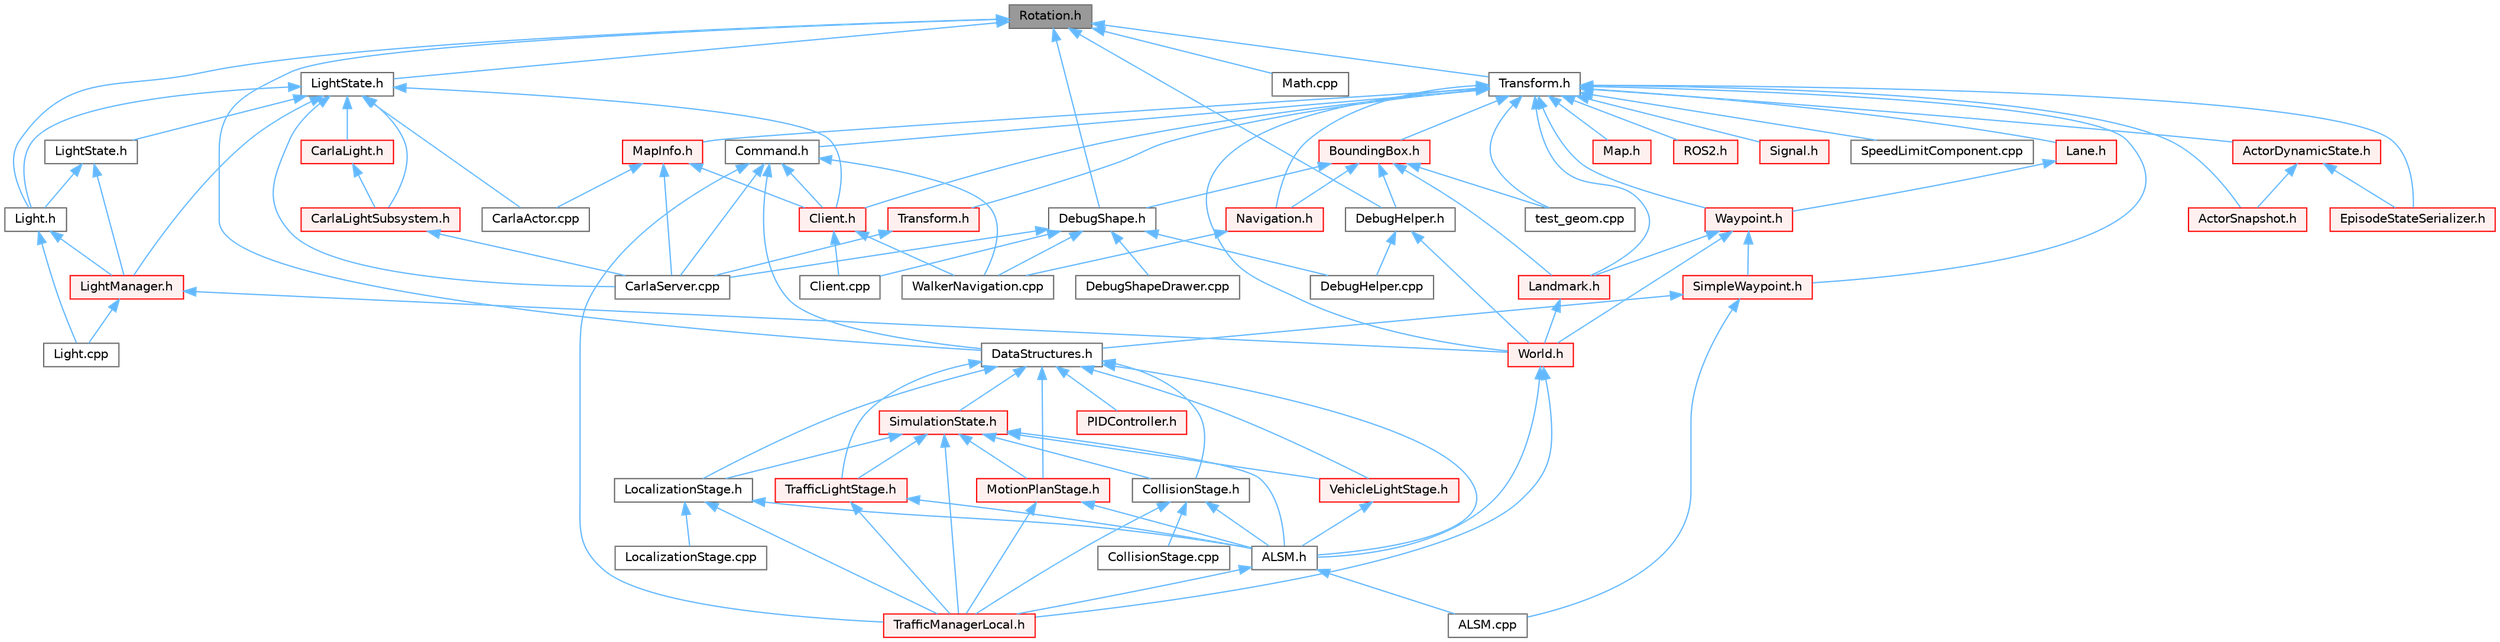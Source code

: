 digraph "Rotation.h"
{
 // INTERACTIVE_SVG=YES
 // LATEX_PDF_SIZE
  bgcolor="transparent";
  edge [fontname=Helvetica,fontsize=10,labelfontname=Helvetica,labelfontsize=10];
  node [fontname=Helvetica,fontsize=10,shape=box,height=0.2,width=0.4];
  Node1 [id="Node000001",label="Rotation.h",height=0.2,width=0.4,color="gray40", fillcolor="grey60", style="filled", fontcolor="black",tooltip=" "];
  Node1 -> Node2 [id="edge1_Node000001_Node000002",dir="back",color="steelblue1",style="solid",tooltip=" "];
  Node2 [id="Node000002",label="DataStructures.h",height=0.2,width=0.4,color="grey40", fillcolor="white", style="filled",URL="$d0/d49/DataStructures_8h.html",tooltip=" "];
  Node2 -> Node3 [id="edge2_Node000002_Node000003",dir="back",color="steelblue1",style="solid",tooltip=" "];
  Node3 [id="Node000003",label="ALSM.h",height=0.2,width=0.4,color="grey40", fillcolor="white", style="filled",URL="$dc/d2c/ALSM_8h.html",tooltip=" "];
  Node3 -> Node4 [id="edge3_Node000003_Node000004",dir="back",color="steelblue1",style="solid",tooltip=" "];
  Node4 [id="Node000004",label="ALSM.cpp",height=0.2,width=0.4,color="grey40", fillcolor="white", style="filled",URL="$d9/da8/ALSM_8cpp.html",tooltip=" "];
  Node3 -> Node5 [id="edge4_Node000003_Node000005",dir="back",color="steelblue1",style="solid",tooltip=" "];
  Node5 [id="Node000005",label="TrafficManagerLocal.h",height=0.2,width=0.4,color="red", fillcolor="#FFF0F0", style="filled",URL="$db/ddf/TrafficManagerLocal_8h.html",tooltip=" "];
  Node2 -> Node8 [id="edge5_Node000002_Node000008",dir="back",color="steelblue1",style="solid",tooltip=" "];
  Node8 [id="Node000008",label="CollisionStage.h",height=0.2,width=0.4,color="grey40", fillcolor="white", style="filled",URL="$da/d67/CollisionStage_8h.html",tooltip=" "];
  Node8 -> Node3 [id="edge6_Node000008_Node000003",dir="back",color="steelblue1",style="solid",tooltip=" "];
  Node8 -> Node9 [id="edge7_Node000008_Node000009",dir="back",color="steelblue1",style="solid",tooltip=" "];
  Node9 [id="Node000009",label="CollisionStage.cpp",height=0.2,width=0.4,color="grey40", fillcolor="white", style="filled",URL="$db/da2/CollisionStage_8cpp.html",tooltip=" "];
  Node8 -> Node5 [id="edge8_Node000008_Node000005",dir="back",color="steelblue1",style="solid",tooltip=" "];
  Node2 -> Node10 [id="edge9_Node000002_Node000010",dir="back",color="steelblue1",style="solid",tooltip=" "];
  Node10 [id="Node000010",label="LocalizationStage.h",height=0.2,width=0.4,color="grey40", fillcolor="white", style="filled",URL="$d9/df4/LocalizationStage_8h.html",tooltip=" "];
  Node10 -> Node3 [id="edge10_Node000010_Node000003",dir="back",color="steelblue1",style="solid",tooltip=" "];
  Node10 -> Node11 [id="edge11_Node000010_Node000011",dir="back",color="steelblue1",style="solid",tooltip=" "];
  Node11 [id="Node000011",label="LocalizationStage.cpp",height=0.2,width=0.4,color="grey40", fillcolor="white", style="filled",URL="$df/dd3/LocalizationStage_8cpp.html",tooltip=" "];
  Node10 -> Node5 [id="edge12_Node000010_Node000005",dir="back",color="steelblue1",style="solid",tooltip=" "];
  Node2 -> Node12 [id="edge13_Node000002_Node000012",dir="back",color="steelblue1",style="solid",tooltip=" "];
  Node12 [id="Node000012",label="MotionPlanStage.h",height=0.2,width=0.4,color="red", fillcolor="#FFF0F0", style="filled",URL="$d3/d00/MotionPlanStage_8h.html",tooltip=" "];
  Node12 -> Node3 [id="edge14_Node000012_Node000003",dir="back",color="steelblue1",style="solid",tooltip=" "];
  Node12 -> Node5 [id="edge15_Node000012_Node000005",dir="back",color="steelblue1",style="solid",tooltip=" "];
  Node2 -> Node14 [id="edge16_Node000002_Node000014",dir="back",color="steelblue1",style="solid",tooltip=" "];
  Node14 [id="Node000014",label="PIDController.h",height=0.2,width=0.4,color="red", fillcolor="#FFF0F0", style="filled",URL="$dc/d75/PIDController_8h.html",tooltip=" "];
  Node2 -> Node15 [id="edge17_Node000002_Node000015",dir="back",color="steelblue1",style="solid",tooltip=" "];
  Node15 [id="Node000015",label="SimulationState.h",height=0.2,width=0.4,color="red", fillcolor="#FFF0F0", style="filled",URL="$d5/d3b/SimulationState_8h.html",tooltip=" "];
  Node15 -> Node3 [id="edge18_Node000015_Node000003",dir="back",color="steelblue1",style="solid",tooltip=" "];
  Node15 -> Node8 [id="edge19_Node000015_Node000008",dir="back",color="steelblue1",style="solid",tooltip=" "];
  Node15 -> Node10 [id="edge20_Node000015_Node000010",dir="back",color="steelblue1",style="solid",tooltip=" "];
  Node15 -> Node12 [id="edge21_Node000015_Node000012",dir="back",color="steelblue1",style="solid",tooltip=" "];
  Node15 -> Node17 [id="edge22_Node000015_Node000017",dir="back",color="steelblue1",style="solid",tooltip=" "];
  Node17 [id="Node000017",label="TrafficLightStage.h",height=0.2,width=0.4,color="red", fillcolor="#FFF0F0", style="filled",URL="$d4/d12/TrafficLightStage_8h.html",tooltip=" "];
  Node17 -> Node3 [id="edge23_Node000017_Node000003",dir="back",color="steelblue1",style="solid",tooltip=" "];
  Node17 -> Node5 [id="edge24_Node000017_Node000005",dir="back",color="steelblue1",style="solid",tooltip=" "];
  Node15 -> Node5 [id="edge25_Node000015_Node000005",dir="back",color="steelblue1",style="solid",tooltip=" "];
  Node15 -> Node19 [id="edge26_Node000015_Node000019",dir="back",color="steelblue1",style="solid",tooltip=" "];
  Node19 [id="Node000019",label="VehicleLightStage.h",height=0.2,width=0.4,color="red", fillcolor="#FFF0F0", style="filled",URL="$d1/dc1/VehicleLightStage_8h.html",tooltip=" "];
  Node19 -> Node3 [id="edge27_Node000019_Node000003",dir="back",color="steelblue1",style="solid",tooltip=" "];
  Node2 -> Node17 [id="edge28_Node000002_Node000017",dir="back",color="steelblue1",style="solid",tooltip=" "];
  Node2 -> Node19 [id="edge29_Node000002_Node000019",dir="back",color="steelblue1",style="solid",tooltip=" "];
  Node1 -> Node21 [id="edge30_Node000001_Node000021",dir="back",color="steelblue1",style="solid",tooltip=" "];
  Node21 [id="Node000021",label="DebugHelper.h",height=0.2,width=0.4,color="grey40", fillcolor="white", style="filled",URL="$d1/dbe/DebugHelper_8h.html",tooltip=" "];
  Node21 -> Node22 [id="edge31_Node000021_Node000022",dir="back",color="steelblue1",style="solid",tooltip=" "];
  Node22 [id="Node000022",label="DebugHelper.cpp",height=0.2,width=0.4,color="grey40", fillcolor="white", style="filled",URL="$d2/d01/DebugHelper_8cpp.html",tooltip=" "];
  Node21 -> Node23 [id="edge32_Node000021_Node000023",dir="back",color="steelblue1",style="solid",tooltip=" "];
  Node23 [id="Node000023",label="World.h",height=0.2,width=0.4,color="red", fillcolor="#FFF0F0", style="filled",URL="$dd/d5b/World_8h.html",tooltip=" "];
  Node23 -> Node3 [id="edge33_Node000023_Node000003",dir="back",color="steelblue1",style="solid",tooltip=" "];
  Node23 -> Node5 [id="edge34_Node000023_Node000005",dir="back",color="steelblue1",style="solid",tooltip=" "];
  Node1 -> Node85 [id="edge35_Node000001_Node000085",dir="back",color="steelblue1",style="solid",tooltip=" "];
  Node85 [id="Node000085",label="DebugShape.h",height=0.2,width=0.4,color="grey40", fillcolor="white", style="filled",URL="$dd/dd3/DebugShape_8h.html",tooltip=" "];
  Node85 -> Node86 [id="edge36_Node000085_Node000086",dir="back",color="steelblue1",style="solid",tooltip=" "];
  Node86 [id="Node000086",label="CarlaServer.cpp",height=0.2,width=0.4,color="grey40", fillcolor="white", style="filled",URL="$db/d6c/CarlaServer_8cpp.html",tooltip=" "];
  Node85 -> Node87 [id="edge37_Node000085_Node000087",dir="back",color="steelblue1",style="solid",tooltip=" "];
  Node87 [id="Node000087",label="Client.cpp",height=0.2,width=0.4,color="grey40", fillcolor="white", style="filled",URL="$dc/d4a/client_2detail_2Client_8cpp.html",tooltip=" "];
  Node85 -> Node22 [id="edge38_Node000085_Node000022",dir="back",color="steelblue1",style="solid",tooltip=" "];
  Node85 -> Node88 [id="edge39_Node000085_Node000088",dir="back",color="steelblue1",style="solid",tooltip=" "];
  Node88 [id="Node000088",label="DebugShapeDrawer.cpp",height=0.2,width=0.4,color="grey40", fillcolor="white", style="filled",URL="$d3/d7b/DebugShapeDrawer_8cpp.html",tooltip=" "];
  Node85 -> Node69 [id="edge40_Node000085_Node000069",dir="back",color="steelblue1",style="solid",tooltip=" "];
  Node69 [id="Node000069",label="WalkerNavigation.cpp",height=0.2,width=0.4,color="grey40", fillcolor="white", style="filled",URL="$de/d84/WalkerNavigation_8cpp.html",tooltip=" "];
  Node1 -> Node89 [id="edge41_Node000001_Node000089",dir="back",color="steelblue1",style="solid",tooltip=" "];
  Node89 [id="Node000089",label="Light.h",height=0.2,width=0.4,color="grey40", fillcolor="white", style="filled",URL="$d4/d73/Light_8h.html",tooltip=" "];
  Node89 -> Node90 [id="edge42_Node000089_Node000090",dir="back",color="steelblue1",style="solid",tooltip=" "];
  Node90 [id="Node000090",label="Light.cpp",height=0.2,width=0.4,color="grey40", fillcolor="white", style="filled",URL="$d2/d41/Light_8cpp.html",tooltip=" "];
  Node89 -> Node91 [id="edge43_Node000089_Node000091",dir="back",color="steelblue1",style="solid",tooltip=" "];
  Node91 [id="Node000091",label="LightManager.h",height=0.2,width=0.4,color="red", fillcolor="#FFF0F0", style="filled",URL="$dd/d9a/LightManager_8h.html",tooltip=" "];
  Node91 -> Node90 [id="edge44_Node000091_Node000090",dir="back",color="steelblue1",style="solid",tooltip=" "];
  Node91 -> Node23 [id="edge45_Node000091_Node000023",dir="back",color="steelblue1",style="solid",tooltip=" "];
  Node1 -> Node92 [id="edge46_Node000001_Node000092",dir="back",color="steelblue1",style="solid",tooltip=" "];
  Node92 [id="Node000092",label="LightState.h",height=0.2,width=0.4,color="grey40", fillcolor="white", style="filled",URL="$d4/daf/rpc_2LightState_8h.html",tooltip=" "];
  Node92 -> Node93 [id="edge47_Node000092_Node000093",dir="back",color="steelblue1",style="solid",tooltip=" "];
  Node93 [id="Node000093",label="CarlaActor.cpp",height=0.2,width=0.4,color="grey40", fillcolor="white", style="filled",URL="$d3/d43/CarlaActor_8cpp.html",tooltip=" "];
  Node92 -> Node94 [id="edge48_Node000092_Node000094",dir="back",color="steelblue1",style="solid",tooltip=" "];
  Node94 [id="Node000094",label="CarlaLight.h",height=0.2,width=0.4,color="red", fillcolor="#FFF0F0", style="filled",URL="$dc/d8e/CarlaLight_8h.html",tooltip=" "];
  Node94 -> Node97 [id="edge49_Node000094_Node000097",dir="back",color="steelblue1",style="solid",tooltip=" "];
  Node97 [id="Node000097",label="CarlaLightSubsystem.h",height=0.2,width=0.4,color="red", fillcolor="#FFF0F0", style="filled",URL="$d1/d0d/CarlaLightSubsystem_8h.html",tooltip=" "];
  Node97 -> Node86 [id="edge50_Node000097_Node000086",dir="back",color="steelblue1",style="solid",tooltip=" "];
  Node92 -> Node97 [id="edge51_Node000092_Node000097",dir="back",color="steelblue1",style="solid",tooltip=" "];
  Node92 -> Node86 [id="edge52_Node000092_Node000086",dir="back",color="steelblue1",style="solid",tooltip=" "];
  Node92 -> Node196 [id="edge53_Node000092_Node000196",dir="back",color="steelblue1",style="solid",tooltip=" "];
  Node196 [id="Node000196",label="Client.h",height=0.2,width=0.4,color="red", fillcolor="#FFF0F0", style="filled",URL="$df/d8b/client_2detail_2Client_8h.html",tooltip=" "];
  Node196 -> Node87 [id="edge54_Node000196_Node000087",dir="back",color="steelblue1",style="solid",tooltip=" "];
  Node196 -> Node69 [id="edge55_Node000196_Node000069",dir="back",color="steelblue1",style="solid",tooltip=" "];
  Node92 -> Node89 [id="edge56_Node000092_Node000089",dir="back",color="steelblue1",style="solid",tooltip=" "];
  Node92 -> Node91 [id="edge57_Node000092_Node000091",dir="back",color="steelblue1",style="solid",tooltip=" "];
  Node92 -> Node197 [id="edge58_Node000092_Node000197",dir="back",color="steelblue1",style="solid",tooltip=" "];
  Node197 [id="Node000197",label="LightState.h",height=0.2,width=0.4,color="grey40", fillcolor="white", style="filled",URL="$dc/df0/client_2LightState_8h.html",tooltip=" "];
  Node197 -> Node89 [id="edge59_Node000197_Node000089",dir="back",color="steelblue1",style="solid",tooltip=" "];
  Node197 -> Node91 [id="edge60_Node000197_Node000091",dir="back",color="steelblue1",style="solid",tooltip=" "];
  Node1 -> Node198 [id="edge61_Node000001_Node000198",dir="back",color="steelblue1",style="solid",tooltip=" "];
  Node198 [id="Node000198",label="Math.cpp",height=0.2,width=0.4,color="grey40", fillcolor="white", style="filled",URL="$d6/d09/Math_8cpp.html",tooltip=" "];
  Node1 -> Node199 [id="edge62_Node000001_Node000199",dir="back",color="steelblue1",style="solid",tooltip=" "];
  Node199 [id="Node000199",label="Transform.h",height=0.2,width=0.4,color="grey40", fillcolor="white", style="filled",URL="$de/d17/geom_2Transform_8h.html",tooltip=" "];
  Node199 -> Node200 [id="edge63_Node000199_Node000200",dir="back",color="steelblue1",style="solid",tooltip=" "];
  Node200 [id="Node000200",label="ActorDynamicState.h",height=0.2,width=0.4,color="red", fillcolor="#FFF0F0", style="filled",URL="$d6/d60/ActorDynamicState_8h.html",tooltip=" "];
  Node200 -> Node201 [id="edge64_Node000200_Node000201",dir="back",color="steelblue1",style="solid",tooltip=" "];
  Node201 [id="Node000201",label="ActorSnapshot.h",height=0.2,width=0.4,color="red", fillcolor="#FFF0F0", style="filled",URL="$db/d5e/ActorSnapshot_8h.html",tooltip=" "];
  Node200 -> Node206 [id="edge65_Node000200_Node000206",dir="back",color="steelblue1",style="solid",tooltip=" "];
  Node206 [id="Node000206",label="EpisodeStateSerializer.h",height=0.2,width=0.4,color="red", fillcolor="#FFF0F0", style="filled",URL="$dd/dd8/EpisodeStateSerializer_8h.html",tooltip=" "];
  Node199 -> Node201 [id="edge66_Node000199_Node000201",dir="back",color="steelblue1",style="solid",tooltip=" "];
  Node199 -> Node229 [id="edge67_Node000199_Node000229",dir="back",color="steelblue1",style="solid",tooltip=" "];
  Node229 [id="Node000229",label="BoundingBox.h",height=0.2,width=0.4,color="red", fillcolor="#FFF0F0", style="filled",URL="$d2/dfe/LibCarla_2source_2carla_2geom_2BoundingBox_8h.html",tooltip=" "];
  Node229 -> Node21 [id="edge68_Node000229_Node000021",dir="back",color="steelblue1",style="solid",tooltip=" "];
  Node229 -> Node85 [id="edge69_Node000229_Node000085",dir="back",color="steelblue1",style="solid",tooltip=" "];
  Node229 -> Node293 [id="edge70_Node000229_Node000293",dir="back",color="steelblue1",style="solid",tooltip=" "];
  Node293 [id="Node000293",label="Landmark.h",height=0.2,width=0.4,color="red", fillcolor="#FFF0F0", style="filled",URL="$db/d18/Landmark_8h.html",tooltip=" "];
  Node293 -> Node23 [id="edge71_Node000293_Node000023",dir="back",color="steelblue1",style="solid",tooltip=" "];
  Node229 -> Node79 [id="edge72_Node000229_Node000079",dir="back",color="steelblue1",style="solid",tooltip=" "];
  Node79 [id="Node000079",label="Navigation.h",height=0.2,width=0.4,color="red", fillcolor="#FFF0F0", style="filled",URL="$d0/d36/Navigation_8h.html",tooltip=" "];
  Node79 -> Node69 [id="edge73_Node000079_Node000069",dir="back",color="steelblue1",style="solid",tooltip=" "];
  Node229 -> Node294 [id="edge74_Node000229_Node000294",dir="back",color="steelblue1",style="solid",tooltip=" "];
  Node294 [id="Node000294",label="test_geom.cpp",height=0.2,width=0.4,color="grey40", fillcolor="white", style="filled",URL="$d6/dd9/test__geom_8cpp.html",tooltip=" "];
  Node199 -> Node196 [id="edge75_Node000199_Node000196",dir="back",color="steelblue1",style="solid",tooltip=" "];
  Node199 -> Node295 [id="edge76_Node000199_Node000295",dir="back",color="steelblue1",style="solid",tooltip=" "];
  Node295 [id="Node000295",label="Command.h",height=0.2,width=0.4,color="grey40", fillcolor="white", style="filled",URL="$d1/d55/Command_8h.html",tooltip=" "];
  Node295 -> Node86 [id="edge77_Node000295_Node000086",dir="back",color="steelblue1",style="solid",tooltip=" "];
  Node295 -> Node196 [id="edge78_Node000295_Node000196",dir="back",color="steelblue1",style="solid",tooltip=" "];
  Node295 -> Node2 [id="edge79_Node000295_Node000002",dir="back",color="steelblue1",style="solid",tooltip=" "];
  Node295 -> Node5 [id="edge80_Node000295_Node000005",dir="back",color="steelblue1",style="solid",tooltip=" "];
  Node295 -> Node69 [id="edge81_Node000295_Node000069",dir="back",color="steelblue1",style="solid",tooltip=" "];
  Node199 -> Node206 [id="edge82_Node000199_Node000206",dir="back",color="steelblue1",style="solid",tooltip=" "];
  Node199 -> Node293 [id="edge83_Node000199_Node000293",dir="back",color="steelblue1",style="solid",tooltip=" "];
  Node199 -> Node296 [id="edge84_Node000199_Node000296",dir="back",color="steelblue1",style="solid",tooltip=" "];
  Node296 [id="Node000296",label="Lane.h",height=0.2,width=0.4,color="red", fillcolor="#FFF0F0", style="filled",URL="$d8/d27/Lane_8h.html",tooltip=" "];
  Node296 -> Node299 [id="edge85_Node000296_Node000299",dir="back",color="steelblue1",style="solid",tooltip=" "];
  Node299 [id="Node000299",label="Waypoint.h",height=0.2,width=0.4,color="red", fillcolor="#FFF0F0", style="filled",URL="$d0/d47/client_2Waypoint_8h.html",tooltip=" "];
  Node299 -> Node293 [id="edge86_Node000299_Node000293",dir="back",color="steelblue1",style="solid",tooltip=" "];
  Node299 -> Node300 [id="edge87_Node000299_Node000300",dir="back",color="steelblue1",style="solid",tooltip=" "];
  Node300 [id="Node000300",label="SimpleWaypoint.h",height=0.2,width=0.4,color="red", fillcolor="#FFF0F0", style="filled",URL="$d7/dd3/SimpleWaypoint_8h.html",tooltip=" "];
  Node300 -> Node4 [id="edge88_Node000300_Node000004",dir="back",color="steelblue1",style="solid",tooltip=" "];
  Node300 -> Node2 [id="edge89_Node000300_Node000002",dir="back",color="steelblue1",style="solid",tooltip=" "];
  Node299 -> Node23 [id="edge90_Node000299_Node000023",dir="back",color="steelblue1",style="solid",tooltip=" "];
  Node199 -> Node247 [id="edge91_Node000199_Node000247",dir="back",color="steelblue1",style="solid",tooltip=" "];
  Node247 [id="Node000247",label="Map.h",height=0.2,width=0.4,color="red", fillcolor="#FFF0F0", style="filled",URL="$df/d64/road_2Map_8h.html",tooltip=" "];
  Node199 -> Node306 [id="edge92_Node000199_Node000306",dir="back",color="steelblue1",style="solid",tooltip=" "];
  Node306 [id="Node000306",label="MapInfo.h",height=0.2,width=0.4,color="red", fillcolor="#FFF0F0", style="filled",URL="$d8/d5a/MapInfo_8h.html",tooltip=" "];
  Node306 -> Node93 [id="edge93_Node000306_Node000093",dir="back",color="steelblue1",style="solid",tooltip=" "];
  Node306 -> Node86 [id="edge94_Node000306_Node000086",dir="back",color="steelblue1",style="solid",tooltip=" "];
  Node306 -> Node196 [id="edge95_Node000306_Node000196",dir="back",color="steelblue1",style="solid",tooltip=" "];
  Node199 -> Node79 [id="edge96_Node000199_Node000079",dir="back",color="steelblue1",style="solid",tooltip=" "];
  Node199 -> Node307 [id="edge97_Node000199_Node000307",dir="back",color="steelblue1",style="solid",tooltip=" "];
  Node307 [id="Node000307",label="ROS2.h",height=0.2,width=0.4,color="red", fillcolor="#FFF0F0", style="filled",URL="$da/db8/ROS2_8h.html",tooltip=" "];
  Node199 -> Node353 [id="edge98_Node000199_Node000353",dir="back",color="steelblue1",style="solid",tooltip=" "];
  Node353 [id="Node000353",label="Signal.h",height=0.2,width=0.4,color="red", fillcolor="#FFF0F0", style="filled",URL="$d0/def/Signal_8h.html",tooltip=" "];
  Node199 -> Node300 [id="edge99_Node000199_Node000300",dir="back",color="steelblue1",style="solid",tooltip=" "];
  Node199 -> Node125 [id="edge100_Node000199_Node000125",dir="back",color="steelblue1",style="solid",tooltip=" "];
  Node125 [id="Node000125",label="SpeedLimitComponent.cpp",height=0.2,width=0.4,color="grey40", fillcolor="white", style="filled",URL="$d2/dd9/SpeedLimitComponent_8cpp.html",tooltip=" "];
  Node199 -> Node355 [id="edge101_Node000199_Node000355",dir="back",color="steelblue1",style="solid",tooltip=" "];
  Node355 [id="Node000355",label="Transform.h",height=0.2,width=0.4,color="red", fillcolor="#FFF0F0", style="filled",URL="$df/d36/rpc_2Transform_8h.html",tooltip=" "];
  Node355 -> Node86 [id="edge102_Node000355_Node000086",dir="back",color="steelblue1",style="solid",tooltip=" "];
  Node199 -> Node299 [id="edge103_Node000199_Node000299",dir="back",color="steelblue1",style="solid",tooltip=" "];
  Node199 -> Node23 [id="edge104_Node000199_Node000023",dir="back",color="steelblue1",style="solid",tooltip=" "];
  Node199 -> Node294 [id="edge105_Node000199_Node000294",dir="back",color="steelblue1",style="solid",tooltip=" "];
}
